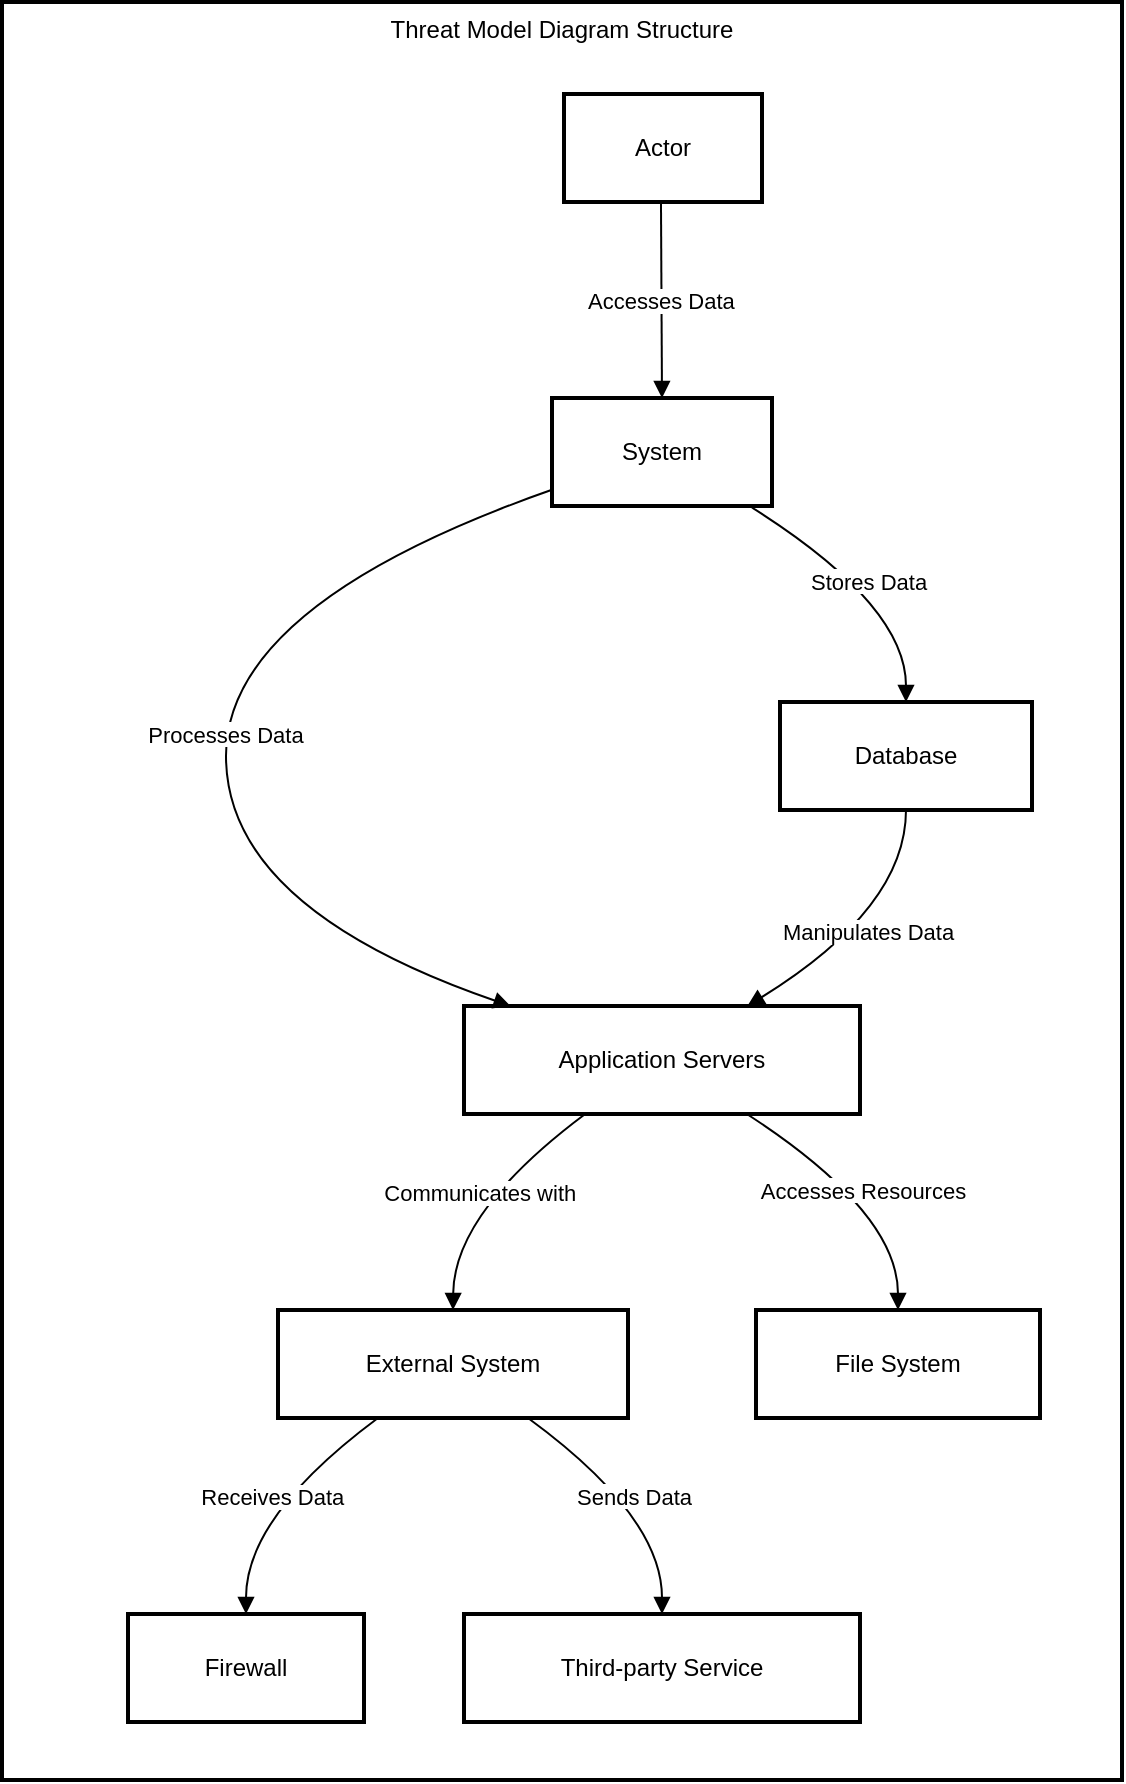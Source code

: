 <mxfile version="26.1.0">
  <diagram name="Page-1" id="ArmYcXabPrUdAqGekTpE">
    <mxGraphModel>
      <root>
        <mxCell id="0" />
        <mxCell id="1" parent="0" />
        <mxCell id="2" value="Threat Model Diagram Structure" style="whiteSpace=wrap;strokeWidth=2;verticalAlign=top;" vertex="1" parent="1">
          <mxGeometry x="8" y="8" width="560" height="889" as="geometry" />
        </mxCell>
        <mxCell id="3" value="Actor" style="whiteSpace=wrap;strokeWidth=2;" vertex="1" parent="2">
          <mxGeometry x="281" y="46" width="99" height="54" as="geometry" />
        </mxCell>
        <mxCell id="4" value="System" style="whiteSpace=wrap;strokeWidth=2;" vertex="1" parent="2">
          <mxGeometry x="275" y="198" width="110" height="54" as="geometry" />
        </mxCell>
        <mxCell id="5" value="Database" style="whiteSpace=wrap;strokeWidth=2;" vertex="1" parent="2">
          <mxGeometry x="389" y="350" width="126" height="54" as="geometry" />
        </mxCell>
        <mxCell id="6" value="Application Servers" style="whiteSpace=wrap;strokeWidth=2;" vertex="1" parent="2">
          <mxGeometry x="231" y="502" width="198" height="54" as="geometry" />
        </mxCell>
        <mxCell id="7" value="External System" style="whiteSpace=wrap;strokeWidth=2;" vertex="1" parent="2">
          <mxGeometry x="138" y="654" width="175" height="54" as="geometry" />
        </mxCell>
        <mxCell id="8" value="Firewall" style="whiteSpace=wrap;strokeWidth=2;" vertex="1" parent="2">
          <mxGeometry x="63" y="806" width="118" height="54" as="geometry" />
        </mxCell>
        <mxCell id="9" value="Third-party Service" style="whiteSpace=wrap;strokeWidth=2;" vertex="1" parent="2">
          <mxGeometry x="231" y="806" width="198" height="54" as="geometry" />
        </mxCell>
        <mxCell id="10" value="File System" style="whiteSpace=wrap;strokeWidth=2;" vertex="1" parent="2">
          <mxGeometry x="377" y="654" width="142" height="54" as="geometry" />
        </mxCell>
        <mxCell id="11" value="Accesses Data" style="curved=1;startArrow=none;endArrow=block;exitX=0.49;exitY=0.99;entryX=0.5;entryY=-0.01;" edge="1" parent="2" source="3" target="4">
          <mxGeometry relative="1" as="geometry">
            <Array as="points" />
          </mxGeometry>
        </mxCell>
        <mxCell id="12" value="Stores Data" style="curved=1;startArrow=none;endArrow=block;exitX=0.89;exitY=0.99;entryX=0.5;entryY=-0.01;" edge="1" parent="2" source="4" target="5">
          <mxGeometry relative="1" as="geometry">
            <Array as="points">
              <mxPoint x="452" y="301" />
            </Array>
          </mxGeometry>
        </mxCell>
        <mxCell id="13" value="Processes Data" style="curved=1;startArrow=none;endArrow=block;exitX=0;exitY=0.85;entryX=0.11;entryY=-0.01;" edge="1" parent="2" source="4" target="6">
          <mxGeometry relative="1" as="geometry">
            <Array as="points">
              <mxPoint x="112" y="301" />
              <mxPoint x="112" y="453" />
            </Array>
          </mxGeometry>
        </mxCell>
        <mxCell id="14" value="Manipulates Data" style="curved=1;startArrow=none;endArrow=block;exitX=0.5;exitY=0.99;entryX=0.72;entryY=-0.01;" edge="1" parent="2" source="5" target="6">
          <mxGeometry relative="1" as="geometry">
            <Array as="points">
              <mxPoint x="452" y="453" />
            </Array>
          </mxGeometry>
        </mxCell>
        <mxCell id="15" value="Communicates with" style="curved=1;startArrow=none;endArrow=block;exitX=0.31;exitY=0.99;entryX=0.5;entryY=-0.01;" edge="1" parent="2" source="6" target="7">
          <mxGeometry relative="1" as="geometry">
            <Array as="points">
              <mxPoint x="226" y="605" />
            </Array>
          </mxGeometry>
        </mxCell>
        <mxCell id="16" value="Receives Data" style="curved=1;startArrow=none;endArrow=block;exitX=0.29;exitY=0.99;entryX=0.5;entryY=-0.01;" edge="1" parent="2" source="7" target="8">
          <mxGeometry relative="1" as="geometry">
            <Array as="points">
              <mxPoint x="122" y="757" />
            </Array>
          </mxGeometry>
        </mxCell>
        <mxCell id="17" value="Sends Data" style="curved=1;startArrow=none;endArrow=block;exitX=0.71;exitY=0.99;entryX=0.5;entryY=-0.01;" edge="1" parent="2" source="7" target="9">
          <mxGeometry relative="1" as="geometry">
            <Array as="points">
              <mxPoint x="330" y="757" />
            </Array>
          </mxGeometry>
        </mxCell>
        <mxCell id="18" value="Accesses Resources" style="curved=1;startArrow=none;endArrow=block;exitX=0.71;exitY=0.99;entryX=0.5;entryY=-0.01;" edge="1" parent="2" source="6" target="10">
          <mxGeometry relative="1" as="geometry">
            <Array as="points">
              <mxPoint x="448" y="605" />
            </Array>
          </mxGeometry>
        </mxCell>
      </root>
    </mxGraphModel>
  </diagram>
</mxfile>
